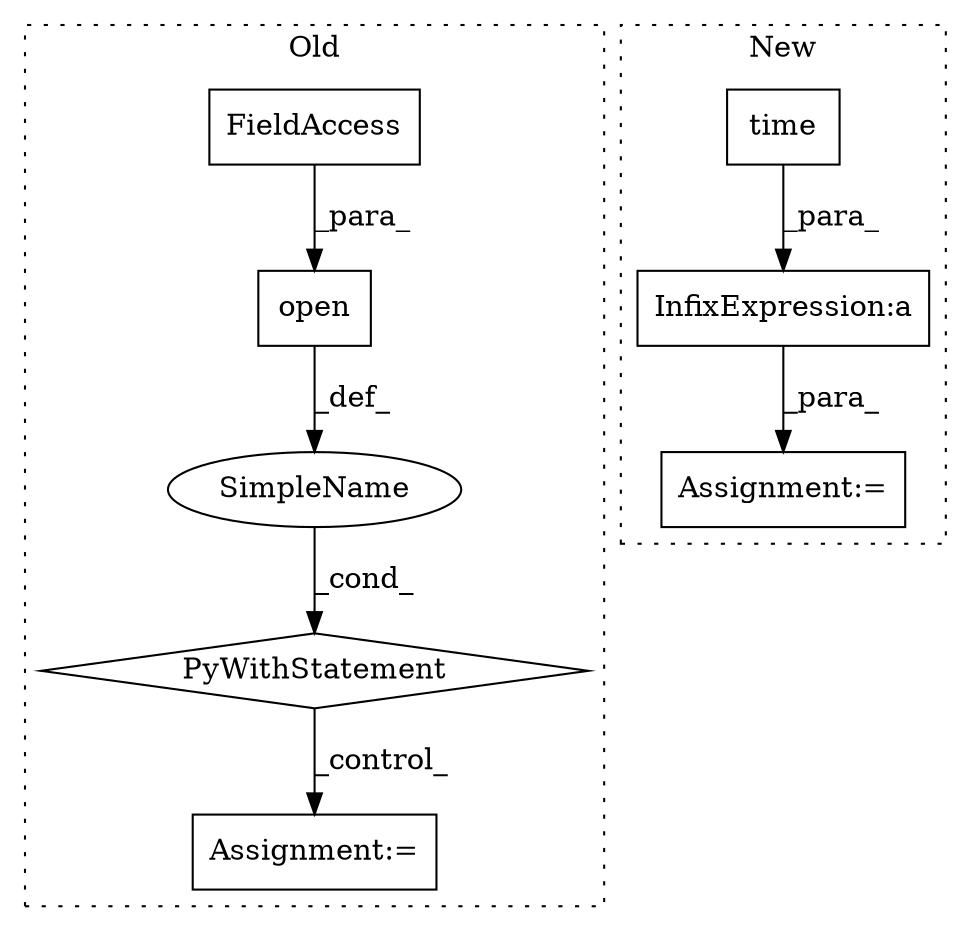 digraph G {
subgraph cluster0 {
1 [label="PyWithStatement" a="104" s="342,370" l="10,2" shape="diamond"];
4 [label="SimpleName" a="42" s="" l="" shape="ellipse"];
5 [label="Assignment:=" a="7" s="385" l="1" shape="box"];
7 [label="open" a="32" s="352,369" l="5,1" shape="box"];
8 [label="FieldAccess" a="22" s="357" l="8" shape="box"];
label = "Old";
style="dotted";
}
subgraph cluster1 {
2 [label="time" a="32" s="668" l="6" shape="box"];
3 [label="Assignment:=" a="7" s="601" l="1" shape="box"];
6 [label="InfixExpression:a" a="27" s="655" l="8" shape="box"];
label = "New";
style="dotted";
}
1 -> 5 [label="_control_"];
2 -> 6 [label="_para_"];
4 -> 1 [label="_cond_"];
6 -> 3 [label="_para_"];
7 -> 4 [label="_def_"];
8 -> 7 [label="_para_"];
}
